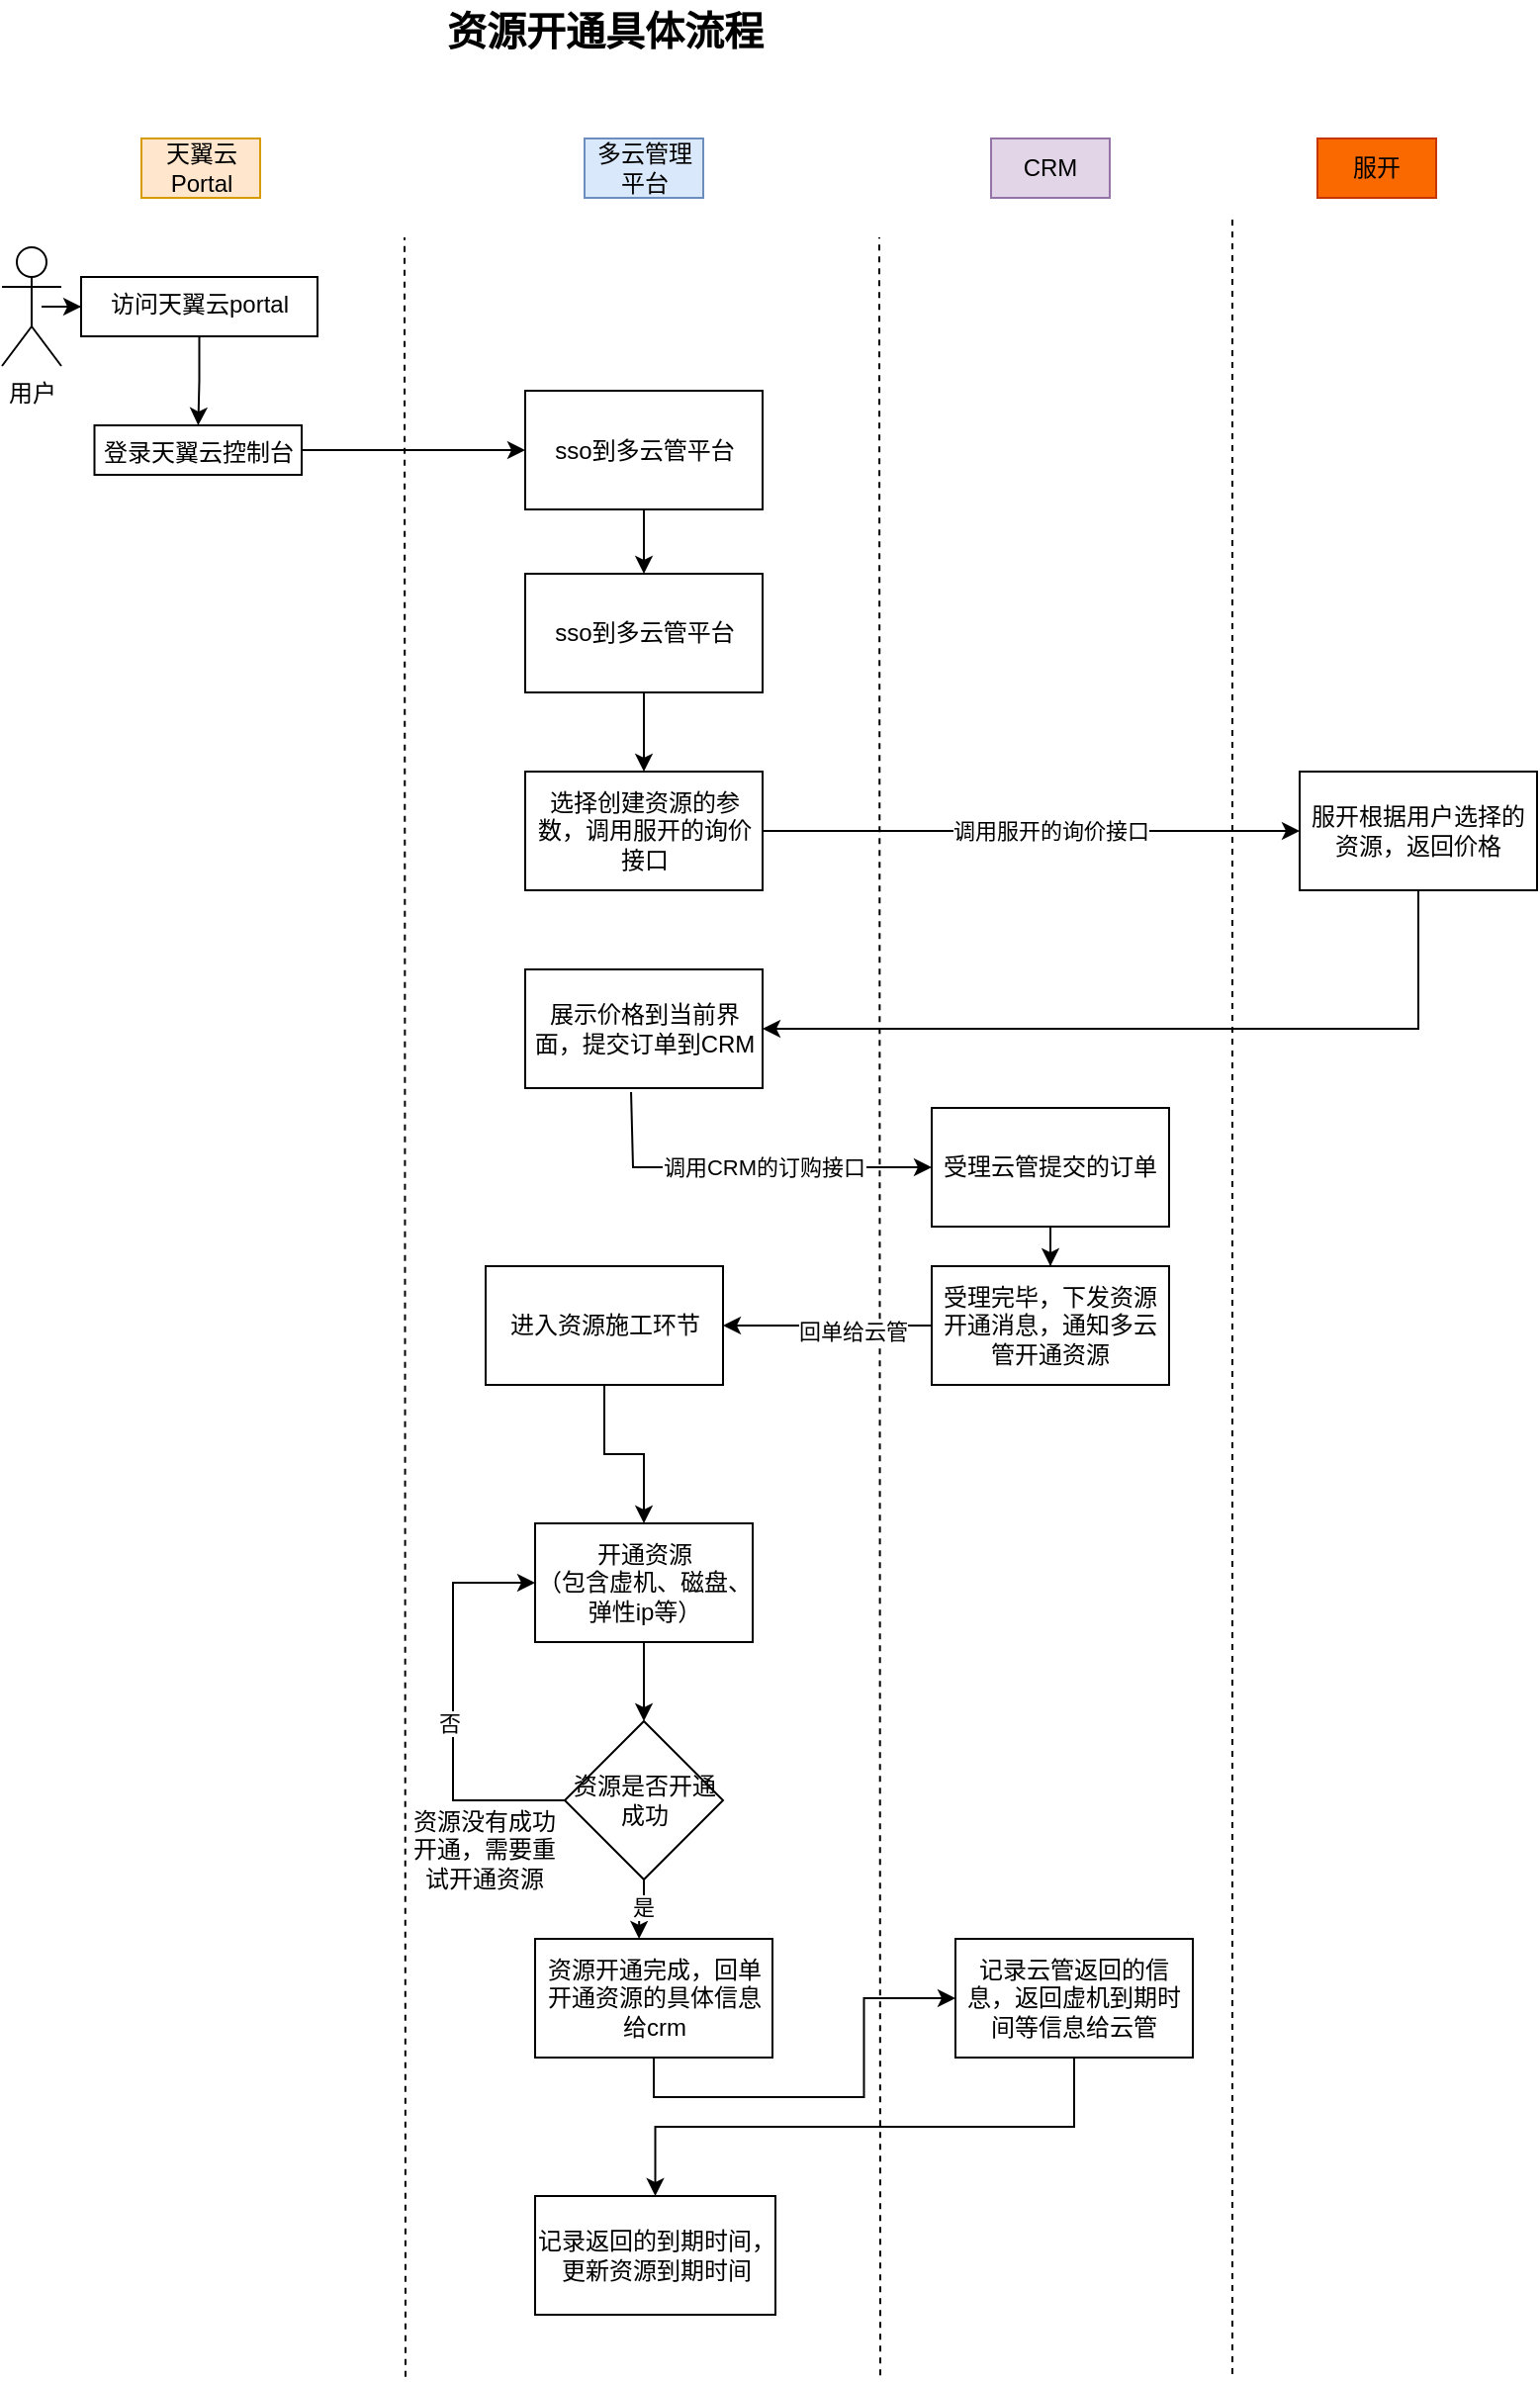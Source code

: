 <mxfile version="16.6.5" type="github">
  <diagram id="rpGUyRY0c6zzdN_JAQHF" name="Page-1">
    <mxGraphModel dx="1234" dy="468" grid="1" gridSize="10" guides="1" tooltips="1" connect="1" arrows="1" fold="1" page="1" pageScale="1" pageWidth="827" pageHeight="1169" math="0" shadow="0">
      <root>
        <mxCell id="0" />
        <mxCell id="1" parent="0" />
        <mxCell id="3JQ_DlPpZyVaK5QD3R42-3" value="" style="endArrow=none;dashed=1;html=1;rounded=0;" parent="1" edge="1">
          <mxGeometry width="50" height="50" relative="1" as="geometry">
            <mxPoint x="244" y="1531.333" as="sourcePoint" />
            <mxPoint x="243.5" y="450" as="targetPoint" />
          </mxGeometry>
        </mxCell>
        <mxCell id="3JQ_DlPpZyVaK5QD3R42-4" value="" style="endArrow=none;dashed=1;html=1;rounded=0;" parent="1" edge="1">
          <mxGeometry width="50" height="50" relative="1" as="geometry">
            <mxPoint x="484" y="1530.667" as="sourcePoint" />
            <mxPoint x="483.5" y="450" as="targetPoint" />
          </mxGeometry>
        </mxCell>
        <mxCell id="3JQ_DlPpZyVaK5QD3R42-6" value="天翼云Portal" style="text;html=1;strokeColor=#d79b00;fillColor=#ffe6cc;align=center;verticalAlign=middle;whiteSpace=wrap;rounded=0;" parent="1" vertex="1">
          <mxGeometry x="110.5" y="400" width="60" height="30" as="geometry" />
        </mxCell>
        <mxCell id="3JQ_DlPpZyVaK5QD3R42-7" value="多云管理平台" style="text;html=1;strokeColor=#6c8ebf;fillColor=#dae8fc;align=center;verticalAlign=middle;whiteSpace=wrap;rounded=0;" parent="1" vertex="1">
          <mxGeometry x="334.5" y="400" width="60" height="30" as="geometry" />
        </mxCell>
        <mxCell id="3JQ_DlPpZyVaK5QD3R42-22" value="&lt;b&gt;&lt;font style=&quot;font-size: 20px&quot;&gt;资源开通具体流程&lt;/font&gt;&lt;/b&gt;" style="text;html=1;strokeColor=none;fillColor=none;align=center;verticalAlign=middle;whiteSpace=wrap;rounded=0;" parent="1" vertex="1">
          <mxGeometry x="249.5" y="330" width="190" height="30" as="geometry" />
        </mxCell>
        <mxCell id="ie3nvuuHlmbkClOvtdQf-4" value="" style="edgeStyle=orthogonalEdgeStyle;rounded=0;orthogonalLoop=1;jettySize=auto;html=1;" edge="1" parent="1" source="ie3nvuuHlmbkClOvtdQf-1" target="ie3nvuuHlmbkClOvtdQf-3">
          <mxGeometry relative="1" as="geometry" />
        </mxCell>
        <mxCell id="ie3nvuuHlmbkClOvtdQf-1" value="用户" style="shape=umlActor;verticalLabelPosition=bottom;verticalAlign=top;html=1;outlineConnect=0;" vertex="1" parent="1">
          <mxGeometry x="40" y="455" width="30" height="60" as="geometry" />
        </mxCell>
        <mxCell id="ie3nvuuHlmbkClOvtdQf-8" value="" style="edgeStyle=orthogonalEdgeStyle;rounded=0;orthogonalLoop=1;jettySize=auto;html=1;" edge="1" parent="1" source="ie3nvuuHlmbkClOvtdQf-3" target="ie3nvuuHlmbkClOvtdQf-7">
          <mxGeometry relative="1" as="geometry" />
        </mxCell>
        <mxCell id="ie3nvuuHlmbkClOvtdQf-3" value="&lt;div&gt;&lt;span&gt;访问天翼云portal&lt;/span&gt;&lt;/div&gt;" style="whiteSpace=wrap;html=1;verticalAlign=top;align=center;" vertex="1" parent="1">
          <mxGeometry x="80" y="470" width="119.5" height="30" as="geometry" />
        </mxCell>
        <mxCell id="ie3nvuuHlmbkClOvtdQf-11" value="" style="edgeStyle=orthogonalEdgeStyle;rounded=0;orthogonalLoop=1;jettySize=auto;html=1;entryX=0;entryY=0.5;entryDx=0;entryDy=0;" edge="1" parent="1" source="ie3nvuuHlmbkClOvtdQf-7" target="ie3nvuuHlmbkClOvtdQf-12">
          <mxGeometry relative="1" as="geometry">
            <mxPoint x="303.5" y="558.3" as="targetPoint" />
          </mxGeometry>
        </mxCell>
        <mxCell id="ie3nvuuHlmbkClOvtdQf-7" value="登录天翼云控制台" style="whiteSpace=wrap;html=1;verticalAlign=top;align=center;" vertex="1" parent="1">
          <mxGeometry x="86.75" y="545" width="104.75" height="25" as="geometry" />
        </mxCell>
        <mxCell id="ie3nvuuHlmbkClOvtdQf-14" value="" style="edgeStyle=orthogonalEdgeStyle;rounded=0;orthogonalLoop=1;jettySize=auto;html=1;" edge="1" parent="1" source="ie3nvuuHlmbkClOvtdQf-12" target="ie3nvuuHlmbkClOvtdQf-13">
          <mxGeometry relative="1" as="geometry" />
        </mxCell>
        <mxCell id="ie3nvuuHlmbkClOvtdQf-12" value="sso到多云管平台" style="rounded=0;whiteSpace=wrap;html=1;" vertex="1" parent="1">
          <mxGeometry x="304.5" y="527.5" width="120" height="60" as="geometry" />
        </mxCell>
        <mxCell id="ie3nvuuHlmbkClOvtdQf-16" value="" style="edgeStyle=orthogonalEdgeStyle;rounded=0;orthogonalLoop=1;jettySize=auto;html=1;" edge="1" parent="1" source="ie3nvuuHlmbkClOvtdQf-13" target="ie3nvuuHlmbkClOvtdQf-15">
          <mxGeometry relative="1" as="geometry" />
        </mxCell>
        <mxCell id="ie3nvuuHlmbkClOvtdQf-13" value="sso到多云管平台" style="rounded=0;whiteSpace=wrap;html=1;" vertex="1" parent="1">
          <mxGeometry x="304.5" y="620" width="120" height="60" as="geometry" />
        </mxCell>
        <mxCell id="ie3nvuuHlmbkClOvtdQf-22" value="" style="edgeStyle=orthogonalEdgeStyle;rounded=0;orthogonalLoop=1;jettySize=auto;html=1;" edge="1" parent="1" source="ie3nvuuHlmbkClOvtdQf-15" target="ie3nvuuHlmbkClOvtdQf-21">
          <mxGeometry relative="1" as="geometry" />
        </mxCell>
        <mxCell id="ie3nvuuHlmbkClOvtdQf-52" value="调用服开的询价接口" style="edgeLabel;html=1;align=center;verticalAlign=middle;resizable=0;points=[];" vertex="1" connectable="0" parent="ie3nvuuHlmbkClOvtdQf-22">
          <mxGeometry x="-0.208" relative="1" as="geometry">
            <mxPoint x="38" as="offset" />
          </mxGeometry>
        </mxCell>
        <mxCell id="ie3nvuuHlmbkClOvtdQf-15" value="选择创建资源的参数，调用服开的询价接口" style="rounded=0;whiteSpace=wrap;html=1;" vertex="1" parent="1">
          <mxGeometry x="304.5" y="720" width="120" height="60" as="geometry" />
        </mxCell>
        <mxCell id="ie3nvuuHlmbkClOvtdQf-17" value="CRM" style="text;html=1;strokeColor=#9673a6;fillColor=#e1d5e7;align=center;verticalAlign=middle;whiteSpace=wrap;rounded=0;" vertex="1" parent="1">
          <mxGeometry x="540" y="400" width="60" height="30" as="geometry" />
        </mxCell>
        <mxCell id="ie3nvuuHlmbkClOvtdQf-18" value="服开" style="text;html=1;strokeColor=#C73500;fillColor=#fa6800;align=center;verticalAlign=middle;whiteSpace=wrap;rounded=0;fontColor=#000000;" vertex="1" parent="1">
          <mxGeometry x="705" y="400" width="60" height="30" as="geometry" />
        </mxCell>
        <mxCell id="ie3nvuuHlmbkClOvtdQf-19" value="" style="endArrow=none;dashed=1;html=1;rounded=0;" edge="1" parent="1">
          <mxGeometry width="50" height="50" relative="1" as="geometry">
            <mxPoint x="662" y="1530" as="sourcePoint" />
            <mxPoint x="662" y="440" as="targetPoint" />
          </mxGeometry>
        </mxCell>
        <mxCell id="ie3nvuuHlmbkClOvtdQf-56" style="edgeStyle=orthogonalEdgeStyle;rounded=0;orthogonalLoop=1;jettySize=auto;html=1;entryX=0;entryY=0.5;entryDx=0;entryDy=0;exitX=0.446;exitY=1.033;exitDx=0;exitDy=0;exitPerimeter=0;" edge="1" parent="1" source="ie3nvuuHlmbkClOvtdQf-20" target="ie3nvuuHlmbkClOvtdQf-24">
          <mxGeometry relative="1" as="geometry">
            <Array as="points">
              <mxPoint x="359" y="920" />
            </Array>
          </mxGeometry>
        </mxCell>
        <mxCell id="ie3nvuuHlmbkClOvtdQf-57" value="调用CRM的订购接口" style="edgeLabel;html=1;align=center;verticalAlign=middle;resizable=0;points=[];" vertex="1" connectable="0" parent="ie3nvuuHlmbkClOvtdQf-56">
          <mxGeometry x="-0.043" y="-2" relative="1" as="geometry">
            <mxPoint x="14" y="-2" as="offset" />
          </mxGeometry>
        </mxCell>
        <mxCell id="ie3nvuuHlmbkClOvtdQf-20" value="展示价格到当前界面，提交订单到CRM" style="rounded=0;whiteSpace=wrap;html=1;" vertex="1" parent="1">
          <mxGeometry x="304.5" y="820" width="120" height="60" as="geometry" />
        </mxCell>
        <mxCell id="ie3nvuuHlmbkClOvtdQf-23" style="edgeStyle=orthogonalEdgeStyle;rounded=0;orthogonalLoop=1;jettySize=auto;html=1;entryX=1;entryY=0.5;entryDx=0;entryDy=0;exitX=0.5;exitY=1;exitDx=0;exitDy=0;" edge="1" parent="1" source="ie3nvuuHlmbkClOvtdQf-21" target="ie3nvuuHlmbkClOvtdQf-20">
          <mxGeometry relative="1" as="geometry" />
        </mxCell>
        <mxCell id="ie3nvuuHlmbkClOvtdQf-21" value="服开根据用户选择的资源，返回价格" style="rounded=0;whiteSpace=wrap;html=1;" vertex="1" parent="1">
          <mxGeometry x="696" y="720" width="120" height="60" as="geometry" />
        </mxCell>
        <mxCell id="ie3nvuuHlmbkClOvtdQf-27" value="" style="edgeStyle=orthogonalEdgeStyle;rounded=0;orthogonalLoop=1;jettySize=auto;html=1;" edge="1" parent="1" source="ie3nvuuHlmbkClOvtdQf-24" target="ie3nvuuHlmbkClOvtdQf-26">
          <mxGeometry relative="1" as="geometry" />
        </mxCell>
        <mxCell id="ie3nvuuHlmbkClOvtdQf-24" value="受理云管提交的订单" style="rounded=0;whiteSpace=wrap;html=1;" vertex="1" parent="1">
          <mxGeometry x="510" y="890" width="120" height="60" as="geometry" />
        </mxCell>
        <mxCell id="ie3nvuuHlmbkClOvtdQf-29" style="edgeStyle=orthogonalEdgeStyle;rounded=0;orthogonalLoop=1;jettySize=auto;html=1;entryX=1;entryY=0.5;entryDx=0;entryDy=0;" edge="1" parent="1" source="ie3nvuuHlmbkClOvtdQf-26" target="ie3nvuuHlmbkClOvtdQf-28">
          <mxGeometry relative="1" as="geometry" />
        </mxCell>
        <mxCell id="ie3nvuuHlmbkClOvtdQf-58" value="回单给云管" style="edgeLabel;html=1;align=center;verticalAlign=middle;resizable=0;points=[];" vertex="1" connectable="0" parent="ie3nvuuHlmbkClOvtdQf-29">
          <mxGeometry x="-0.228" y="3" relative="1" as="geometry">
            <mxPoint as="offset" />
          </mxGeometry>
        </mxCell>
        <mxCell id="ie3nvuuHlmbkClOvtdQf-26" value="受理完毕，下发资源开通消息，通知多云管开通资源" style="rounded=0;whiteSpace=wrap;html=1;" vertex="1" parent="1">
          <mxGeometry x="510" y="970" width="120" height="60" as="geometry" />
        </mxCell>
        <mxCell id="ie3nvuuHlmbkClOvtdQf-38" style="edgeStyle=orthogonalEdgeStyle;rounded=0;orthogonalLoop=1;jettySize=auto;html=1;entryX=0.5;entryY=0;entryDx=0;entryDy=0;" edge="1" parent="1" source="ie3nvuuHlmbkClOvtdQf-28" target="ie3nvuuHlmbkClOvtdQf-30">
          <mxGeometry relative="1" as="geometry" />
        </mxCell>
        <mxCell id="ie3nvuuHlmbkClOvtdQf-28" value="进入资源施工环节" style="rounded=0;whiteSpace=wrap;html=1;" vertex="1" parent="1">
          <mxGeometry x="284.5" y="970" width="120" height="60" as="geometry" />
        </mxCell>
        <mxCell id="ie3nvuuHlmbkClOvtdQf-37" style="edgeStyle=orthogonalEdgeStyle;rounded=0;orthogonalLoop=1;jettySize=auto;html=1;entryX=0.5;entryY=0;entryDx=0;entryDy=0;" edge="1" parent="1" source="ie3nvuuHlmbkClOvtdQf-30" target="ie3nvuuHlmbkClOvtdQf-33">
          <mxGeometry relative="1" as="geometry" />
        </mxCell>
        <mxCell id="ie3nvuuHlmbkClOvtdQf-30" value="开通资源&lt;br&gt;（包含虚机、磁盘、弹性ip等）" style="rounded=0;whiteSpace=wrap;html=1;" vertex="1" parent="1">
          <mxGeometry x="309.5" y="1100" width="110" height="60" as="geometry" />
        </mxCell>
        <mxCell id="ie3nvuuHlmbkClOvtdQf-48" value="" style="edgeStyle=orthogonalEdgeStyle;rounded=0;orthogonalLoop=1;jettySize=auto;html=1;exitX=0.5;exitY=1;exitDx=0;exitDy=0;" edge="1" parent="1" source="ie3nvuuHlmbkClOvtdQf-32" target="ie3nvuuHlmbkClOvtdQf-47">
          <mxGeometry relative="1" as="geometry" />
        </mxCell>
        <mxCell id="ie3nvuuHlmbkClOvtdQf-32" value="资源开通完成，回单开通资源的具体信息&lt;br&gt;给crm" style="rounded=0;whiteSpace=wrap;html=1;" vertex="1" parent="1">
          <mxGeometry x="309.5" y="1310" width="120" height="60" as="geometry" />
        </mxCell>
        <mxCell id="ie3nvuuHlmbkClOvtdQf-39" style="edgeStyle=orthogonalEdgeStyle;rounded=0;orthogonalLoop=1;jettySize=auto;html=1;entryX=0.438;entryY=0;entryDx=0;entryDy=0;entryPerimeter=0;" edge="1" parent="1" source="ie3nvuuHlmbkClOvtdQf-33" target="ie3nvuuHlmbkClOvtdQf-32">
          <mxGeometry relative="1" as="geometry" />
        </mxCell>
        <mxCell id="ie3nvuuHlmbkClOvtdQf-42" value="是" style="edgeLabel;html=1;align=center;verticalAlign=middle;resizable=0;points=[];" vertex="1" connectable="0" parent="ie3nvuuHlmbkClOvtdQf-39">
          <mxGeometry x="-0.121" y="-1" relative="1" as="geometry">
            <mxPoint as="offset" />
          </mxGeometry>
        </mxCell>
        <mxCell id="ie3nvuuHlmbkClOvtdQf-43" style="edgeStyle=orthogonalEdgeStyle;rounded=0;orthogonalLoop=1;jettySize=auto;html=1;entryX=0;entryY=0.5;entryDx=0;entryDy=0;exitX=0;exitY=0.5;exitDx=0;exitDy=0;" edge="1" parent="1" source="ie3nvuuHlmbkClOvtdQf-33" target="ie3nvuuHlmbkClOvtdQf-30">
          <mxGeometry relative="1" as="geometry">
            <Array as="points">
              <mxPoint x="268" y="1240" />
              <mxPoint x="268" y="1130" />
            </Array>
          </mxGeometry>
        </mxCell>
        <mxCell id="ie3nvuuHlmbkClOvtdQf-44" value="否" style="edgeLabel;html=1;align=center;verticalAlign=middle;resizable=0;points=[];" vertex="1" connectable="0" parent="ie3nvuuHlmbkClOvtdQf-43">
          <mxGeometry x="-0.072" y="2" relative="1" as="geometry">
            <mxPoint y="1" as="offset" />
          </mxGeometry>
        </mxCell>
        <mxCell id="ie3nvuuHlmbkClOvtdQf-33" value="资源是否开通成功" style="rhombus;whiteSpace=wrap;html=1;" vertex="1" parent="1">
          <mxGeometry x="324.5" y="1200" width="80" height="80" as="geometry" />
        </mxCell>
        <mxCell id="ie3nvuuHlmbkClOvtdQf-45" value="资源没有成功开通，需要重试开通资源" style="text;html=1;strokeColor=none;fillColor=none;align=center;verticalAlign=middle;whiteSpace=wrap;rounded=0;" vertex="1" parent="1">
          <mxGeometry x="242.5" y="1250" width="82" height="30" as="geometry" />
        </mxCell>
        <mxCell id="ie3nvuuHlmbkClOvtdQf-51" value="" style="edgeStyle=orthogonalEdgeStyle;rounded=0;orthogonalLoop=1;jettySize=auto;html=1;exitX=0.5;exitY=1;exitDx=0;exitDy=0;" edge="1" parent="1" source="ie3nvuuHlmbkClOvtdQf-47" target="ie3nvuuHlmbkClOvtdQf-50">
          <mxGeometry relative="1" as="geometry" />
        </mxCell>
        <mxCell id="ie3nvuuHlmbkClOvtdQf-47" value="记录云管返回的信息，返回虚机到期时间等信息给云管" style="rounded=0;whiteSpace=wrap;html=1;" vertex="1" parent="1">
          <mxGeometry x="522" y="1310" width="120" height="60" as="geometry" />
        </mxCell>
        <mxCell id="ie3nvuuHlmbkClOvtdQf-50" value="记录返回的到期时间，更新资源到期时间" style="rounded=0;whiteSpace=wrap;html=1;" vertex="1" parent="1">
          <mxGeometry x="309.5" y="1440" width="121.5" height="60" as="geometry" />
        </mxCell>
      </root>
    </mxGraphModel>
  </diagram>
</mxfile>
